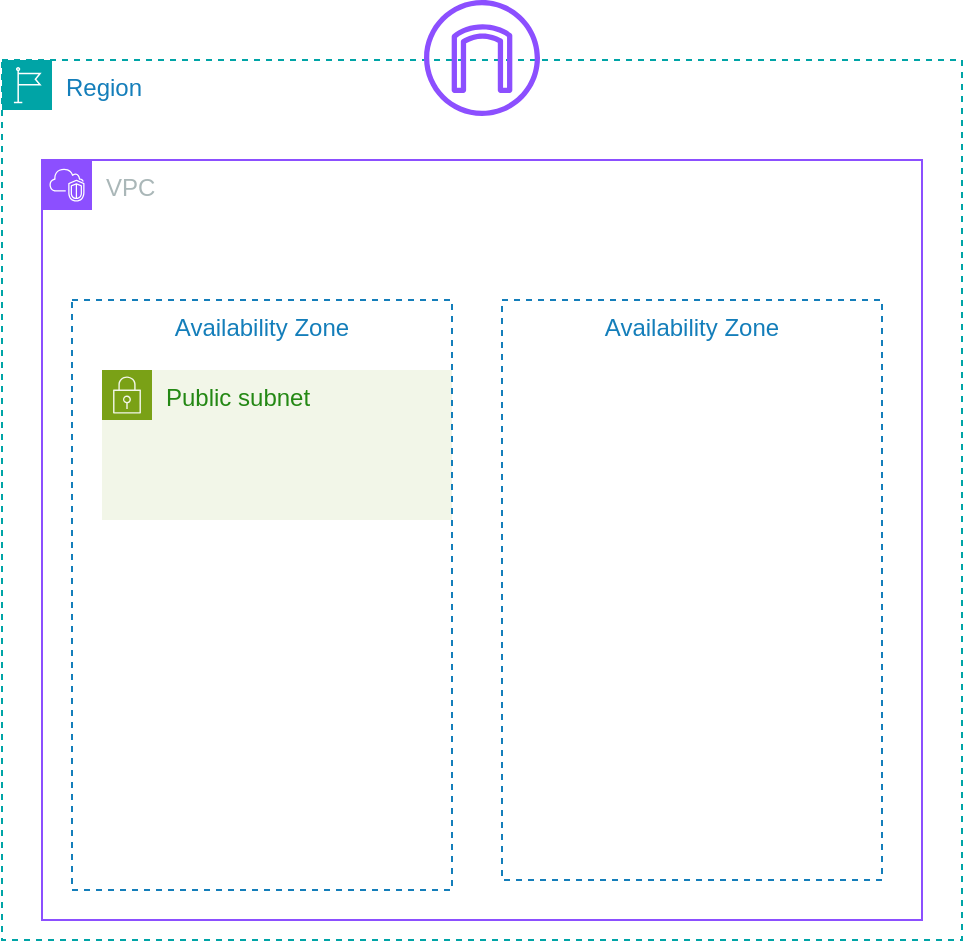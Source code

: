 <mxfile version="24.6.4" type="github">
  <diagram name="Page-1" id="ghR-udbNROJjH4z7CJOh">
    <mxGraphModel dx="1026" dy="720" grid="1" gridSize="10" guides="1" tooltips="1" connect="1" arrows="1" fold="1" page="1" pageScale="1" pageWidth="827" pageHeight="1169" math="0" shadow="0">
      <root>
        <mxCell id="0" />
        <mxCell id="1" parent="0" />
        <mxCell id="nNy_4bgo8ohF_HvGn8TV-1" value="Region" style="points=[[0,0],[0.25,0],[0.5,0],[0.75,0],[1,0],[1,0.25],[1,0.5],[1,0.75],[1,1],[0.75,1],[0.5,1],[0.25,1],[0,1],[0,0.75],[0,0.5],[0,0.25]];outlineConnect=0;gradientColor=none;html=1;whiteSpace=wrap;fontSize=12;fontStyle=0;container=1;pointerEvents=0;collapsible=0;recursiveResize=0;shape=mxgraph.aws4.group;grIcon=mxgraph.aws4.group_region;strokeColor=#00A4A6;fillColor=none;verticalAlign=top;align=left;spacingLeft=30;fontColor=#147EBA;dashed=1;" vertex="1" parent="1">
          <mxGeometry x="80" y="120" width="480" height="440" as="geometry" />
        </mxCell>
        <mxCell id="nNy_4bgo8ohF_HvGn8TV-2" value="VPC" style="points=[[0,0],[0.25,0],[0.5,0],[0.75,0],[1,0],[1,0.25],[1,0.5],[1,0.75],[1,1],[0.75,1],[0.5,1],[0.25,1],[0,1],[0,0.75],[0,0.5],[0,0.25]];outlineConnect=0;gradientColor=none;html=1;whiteSpace=wrap;fontSize=12;fontStyle=0;container=1;pointerEvents=0;collapsible=0;recursiveResize=0;shape=mxgraph.aws4.group;grIcon=mxgraph.aws4.group_vpc2;strokeColor=#8C4FFF;fillColor=none;verticalAlign=top;align=left;spacingLeft=30;fontColor=#AAB7B8;dashed=0;" vertex="1" parent="nNy_4bgo8ohF_HvGn8TV-1">
          <mxGeometry x="20" y="50" width="440" height="380" as="geometry" />
        </mxCell>
        <mxCell id="nNy_4bgo8ohF_HvGn8TV-5" value="Availability Zone" style="fillColor=none;strokeColor=#147EBA;dashed=1;verticalAlign=top;fontStyle=0;fontColor=#147EBA;whiteSpace=wrap;html=1;" vertex="1" parent="nNy_4bgo8ohF_HvGn8TV-2">
          <mxGeometry x="230" y="70" width="190" height="290" as="geometry" />
        </mxCell>
        <mxCell id="nNy_4bgo8ohF_HvGn8TV-8" value="Public subnet" style="points=[[0,0],[0.25,0],[0.5,0],[0.75,0],[1,0],[1,0.25],[1,0.5],[1,0.75],[1,1],[0.75,1],[0.5,1],[0.25,1],[0,1],[0,0.75],[0,0.5],[0,0.25]];outlineConnect=0;gradientColor=none;html=1;whiteSpace=wrap;fontSize=12;fontStyle=0;container=1;pointerEvents=0;collapsible=0;recursiveResize=0;shape=mxgraph.aws4.group;grIcon=mxgraph.aws4.group_security_group;grStroke=0;strokeColor=#7AA116;fillColor=#F2F6E8;verticalAlign=top;align=left;spacingLeft=30;fontColor=#248814;dashed=0;" vertex="1" parent="nNy_4bgo8ohF_HvGn8TV-2">
          <mxGeometry x="30" y="105" width="175" height="75" as="geometry" />
        </mxCell>
        <mxCell id="nNy_4bgo8ohF_HvGn8TV-4" value="Availability Zone" style="fillColor=none;strokeColor=#147EBA;dashed=1;verticalAlign=top;fontStyle=0;fontColor=#147EBA;whiteSpace=wrap;html=1;" vertex="1" parent="nNy_4bgo8ohF_HvGn8TV-8">
          <mxGeometry x="-15" y="-35" width="190" height="295" as="geometry" />
        </mxCell>
        <mxCell id="nNy_4bgo8ohF_HvGn8TV-7" value="" style="sketch=0;outlineConnect=0;fontColor=#232F3E;gradientColor=none;fillColor=#8C4FFF;strokeColor=none;dashed=0;verticalLabelPosition=bottom;verticalAlign=top;align=center;html=1;fontSize=12;fontStyle=0;aspect=fixed;pointerEvents=1;shape=mxgraph.aws4.internet_gateway;" vertex="1" parent="nNy_4bgo8ohF_HvGn8TV-1">
          <mxGeometry x="211" y="-30" width="58" height="58" as="geometry" />
        </mxCell>
      </root>
    </mxGraphModel>
  </diagram>
</mxfile>
